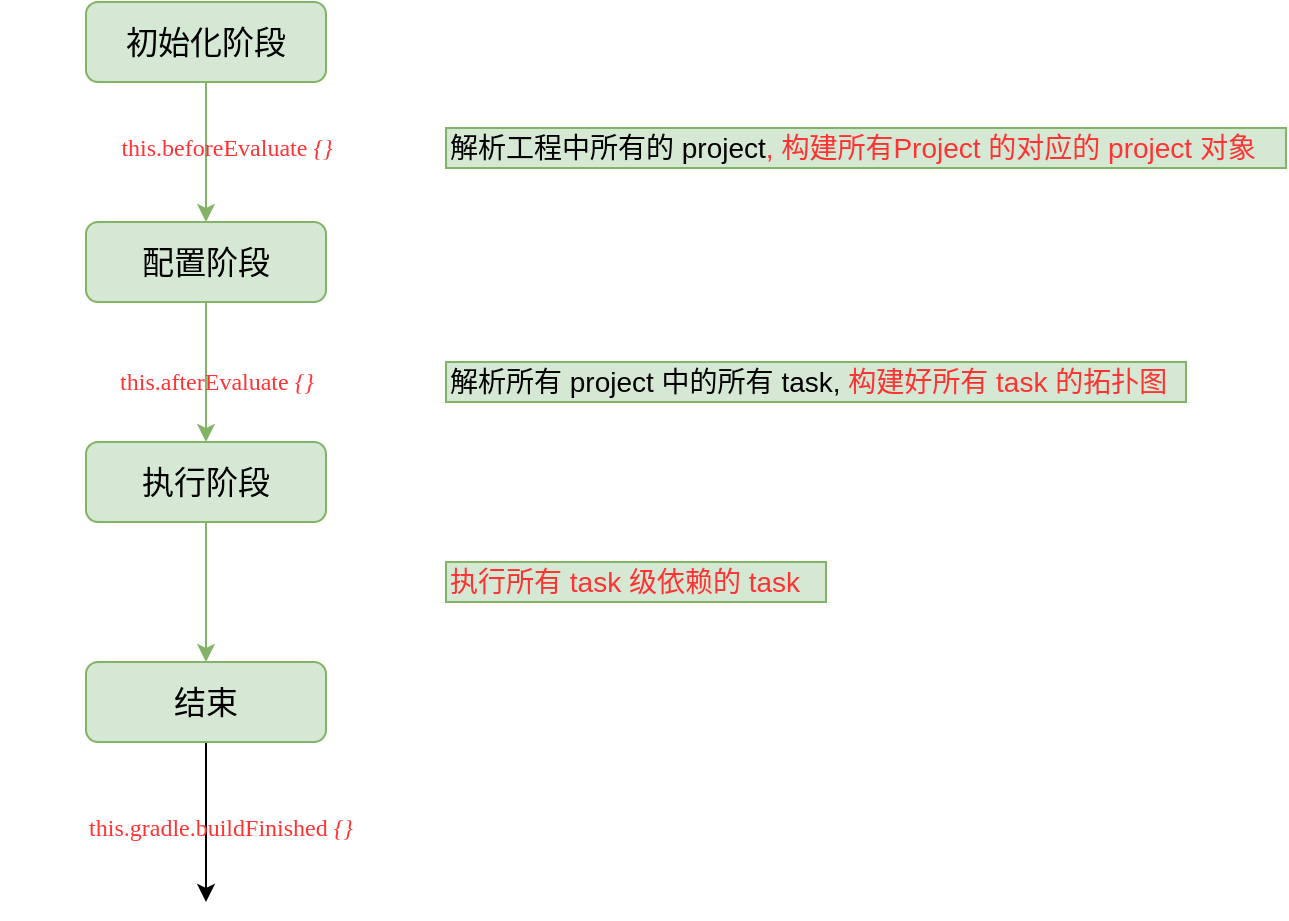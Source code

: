 <mxfile version="12.6.5" type="device"><diagram id="C5RBs43oDa-KdzZeNtuy" name="Page-1"><mxGraphModel dx="1086" dy="806" grid="1" gridSize="10" guides="1" tooltips="1" connect="1" arrows="1" fold="1" page="1" pageScale="1" pageWidth="827" pageHeight="1169" math="0" shadow="0"><root><mxCell id="WIyWlLk6GJQsqaUBKTNV-0"/><mxCell id="WIyWlLk6GJQsqaUBKTNV-1" parent="WIyWlLk6GJQsqaUBKTNV-0"/><mxCell id="MGscme7EX6Z1FcSnWodn-4" style="edgeStyle=orthogonalEdgeStyle;rounded=0;orthogonalLoop=1;jettySize=auto;html=1;exitX=0.5;exitY=1;exitDx=0;exitDy=0;entryX=0.5;entryY=0;entryDx=0;entryDy=0;fillColor=#d5e8d4;strokeColor=#82b366;" parent="WIyWlLk6GJQsqaUBKTNV-1" source="WIyWlLk6GJQsqaUBKTNV-3" target="MGscme7EX6Z1FcSnWodn-0" edge="1"><mxGeometry relative="1" as="geometry"/></mxCell><mxCell id="WIyWlLk6GJQsqaUBKTNV-3" value="&lt;div style=&quot;font-size: 16px ; line-height: 22px ; white-space: pre&quot;&gt;初始化阶段&lt;/div&gt;" style="rounded=1;whiteSpace=wrap;html=1;fontSize=12;glass=0;strokeWidth=1;shadow=0;fillColor=#d5e8d4;strokeColor=#82b366;" parent="WIyWlLk6GJQsqaUBKTNV-1" vertex="1"><mxGeometry x="160" y="80" width="120" height="40" as="geometry"/></mxCell><mxCell id="MGscme7EX6Z1FcSnWodn-3" style="edgeStyle=orthogonalEdgeStyle;rounded=0;orthogonalLoop=1;jettySize=auto;html=1;exitX=0.5;exitY=1;exitDx=0;exitDy=0;fillColor=#d5e8d4;strokeColor=#82b366;" parent="WIyWlLk6GJQsqaUBKTNV-1" source="MGscme7EX6Z1FcSnWodn-0" target="MGscme7EX6Z1FcSnWodn-2" edge="1"><mxGeometry relative="1" as="geometry"/></mxCell><mxCell id="MGscme7EX6Z1FcSnWodn-0" value="&lt;div style=&quot;font-size: 16px ; line-height: 22px ; white-space: pre&quot;&gt;配置阶段&lt;/div&gt;" style="rounded=1;whiteSpace=wrap;html=1;fontSize=12;glass=0;strokeWidth=1;shadow=0;fillColor=#d5e8d4;strokeColor=#82b366;" parent="WIyWlLk6GJQsqaUBKTNV-1" vertex="1"><mxGeometry x="160" y="190" width="120" height="40" as="geometry"/></mxCell><mxCell id="MGscme7EX6Z1FcSnWodn-8" style="edgeStyle=orthogonalEdgeStyle;rounded=0;orthogonalLoop=1;jettySize=auto;html=1;exitX=0.5;exitY=1;exitDx=0;exitDy=0;entryX=0.5;entryY=0;entryDx=0;entryDy=0;fillColor=#d5e8d4;strokeColor=#82b366;" parent="WIyWlLk6GJQsqaUBKTNV-1" source="MGscme7EX6Z1FcSnWodn-2" target="MGscme7EX6Z1FcSnWodn-7" edge="1"><mxGeometry relative="1" as="geometry"/></mxCell><mxCell id="MGscme7EX6Z1FcSnWodn-2" value="&lt;div style=&quot;font-size: 16px ; line-height: 22px ; white-space: pre&quot;&gt;执行阶段&lt;/div&gt;" style="rounded=1;whiteSpace=wrap;html=1;fontSize=12;glass=0;strokeWidth=1;shadow=0;fillColor=#d5e8d4;strokeColor=#82b366;" parent="WIyWlLk6GJQsqaUBKTNV-1" vertex="1"><mxGeometry x="160" y="300" width="120" height="40" as="geometry"/></mxCell><mxCell id="MGscme7EX6Z1FcSnWodn-5" value="&lt;font style=&quot;font-size: 14px&quot;&gt;解析工程中所有的 project&lt;/font&gt;&lt;font color=&quot;#ff3333&quot; style=&quot;font-size: 14px&quot;&gt;, 构建所有Project 的对应的 project 对象&lt;/font&gt;" style="text;html=1;align=left;verticalAlign=middle;resizable=0;points=[];autosize=1;fillColor=#d5e8d4;strokeColor=#82b366;" parent="WIyWlLk6GJQsqaUBKTNV-1" vertex="1"><mxGeometry x="340" y="143" width="420" height="20" as="geometry"/></mxCell><mxCell id="MGscme7EX6Z1FcSnWodn-6" value="&lt;font style=&quot;font-size: 14px&quot;&gt;解析所有 project 中的所有 task,&lt;font color=&quot;#ff3333&quot;&gt; 构建好所有 task 的拓扑图&lt;/font&gt;&lt;/font&gt;" style="text;html=1;align=left;verticalAlign=middle;resizable=0;points=[];autosize=1;fillColor=#d5e8d4;strokeColor=#82b366;" parent="WIyWlLk6GJQsqaUBKTNV-1" vertex="1"><mxGeometry x="340" y="260" width="370" height="20" as="geometry"/></mxCell><mxCell id="D-JU7QR6mbL-0Y8P6fxc-2" style="edgeStyle=orthogonalEdgeStyle;rounded=0;orthogonalLoop=1;jettySize=auto;html=1;exitX=0.5;exitY=1;exitDx=0;exitDy=0;" edge="1" parent="WIyWlLk6GJQsqaUBKTNV-1" source="MGscme7EX6Z1FcSnWodn-7"><mxGeometry relative="1" as="geometry"><mxPoint x="220" y="530" as="targetPoint"/></mxGeometry></mxCell><mxCell id="MGscme7EX6Z1FcSnWodn-7" value="&lt;div style=&quot;font-size: 16px ; line-height: 22px ; white-space: pre&quot;&gt;结束&lt;/div&gt;" style="rounded=1;whiteSpace=wrap;html=1;fontSize=12;glass=0;strokeWidth=1;shadow=0;fillColor=#d5e8d4;strokeColor=#82b366;" parent="WIyWlLk6GJQsqaUBKTNV-1" vertex="1"><mxGeometry x="160" y="410" width="120" height="40" as="geometry"/></mxCell><mxCell id="MGscme7EX6Z1FcSnWodn-9" value="&lt;font style=&quot;font-size: 14px&quot; color=&quot;#ff3333&quot;&gt;执行所有 task 级依赖的 task&lt;/font&gt;" style="text;html=1;align=left;verticalAlign=middle;resizable=0;points=[];autosize=1;fillColor=#d5e8d4;strokeColor=#82b366;" parent="WIyWlLk6GJQsqaUBKTNV-1" vertex="1"><mxGeometry x="340" y="360" width="190" height="20" as="geometry"/></mxCell><mxCell id="D-JU7QR6mbL-0Y8P6fxc-0" value="&lt;pre style=&quot;font-family: &amp;#34;fira code&amp;#34;&quot;&gt;&lt;font color=&quot;#ff3333&quot; style=&quot;font-size: 12px&quot;&gt;this.beforeEvaluate &lt;span style=&quot;font-style: italic&quot;&gt;{}&lt;/span&gt;&lt;/font&gt;&lt;/pre&gt;" style="text;html=1;align=center;verticalAlign=middle;resizable=0;points=[];autosize=1;" vertex="1" parent="WIyWlLk6GJQsqaUBKTNV-1"><mxGeometry x="140" y="133" width="180" height="40" as="geometry"/></mxCell><mxCell id="D-JU7QR6mbL-0Y8P6fxc-1" value="&lt;pre style=&quot;font-family: &amp;#34;fira code&amp;#34;&quot;&gt;&lt;font color=&quot;#ff3333&quot;&gt;this.afterEvaluate &lt;span style=&quot;font-style: italic&quot;&gt;{}&lt;/span&gt;&lt;/font&gt;&lt;/pre&gt;" style="text;html=1;align=center;verticalAlign=middle;resizable=0;points=[];autosize=1;" vertex="1" parent="WIyWlLk6GJQsqaUBKTNV-1"><mxGeometry x="140" y="250" width="170" height="40" as="geometry"/></mxCell><mxCell id="D-JU7QR6mbL-0Y8P6fxc-3" value="&lt;pre style=&quot;font-family: &amp;#34;fira code&amp;#34;&quot;&gt;&lt;font color=&quot;#ff3333&quot; style=&quot;font-size: 12px&quot;&gt;this.gradle.buildFinished &lt;span style=&quot;font-style: italic&quot;&gt;{}&lt;/span&gt;&lt;/font&gt;&lt;/pre&gt;" style="text;html=1;align=center;verticalAlign=middle;resizable=0;points=[];autosize=1;" vertex="1" parent="WIyWlLk6GJQsqaUBKTNV-1"><mxGeometry x="117" y="473" width="220" height="40" as="geometry"/></mxCell></root></mxGraphModel></diagram></mxfile>